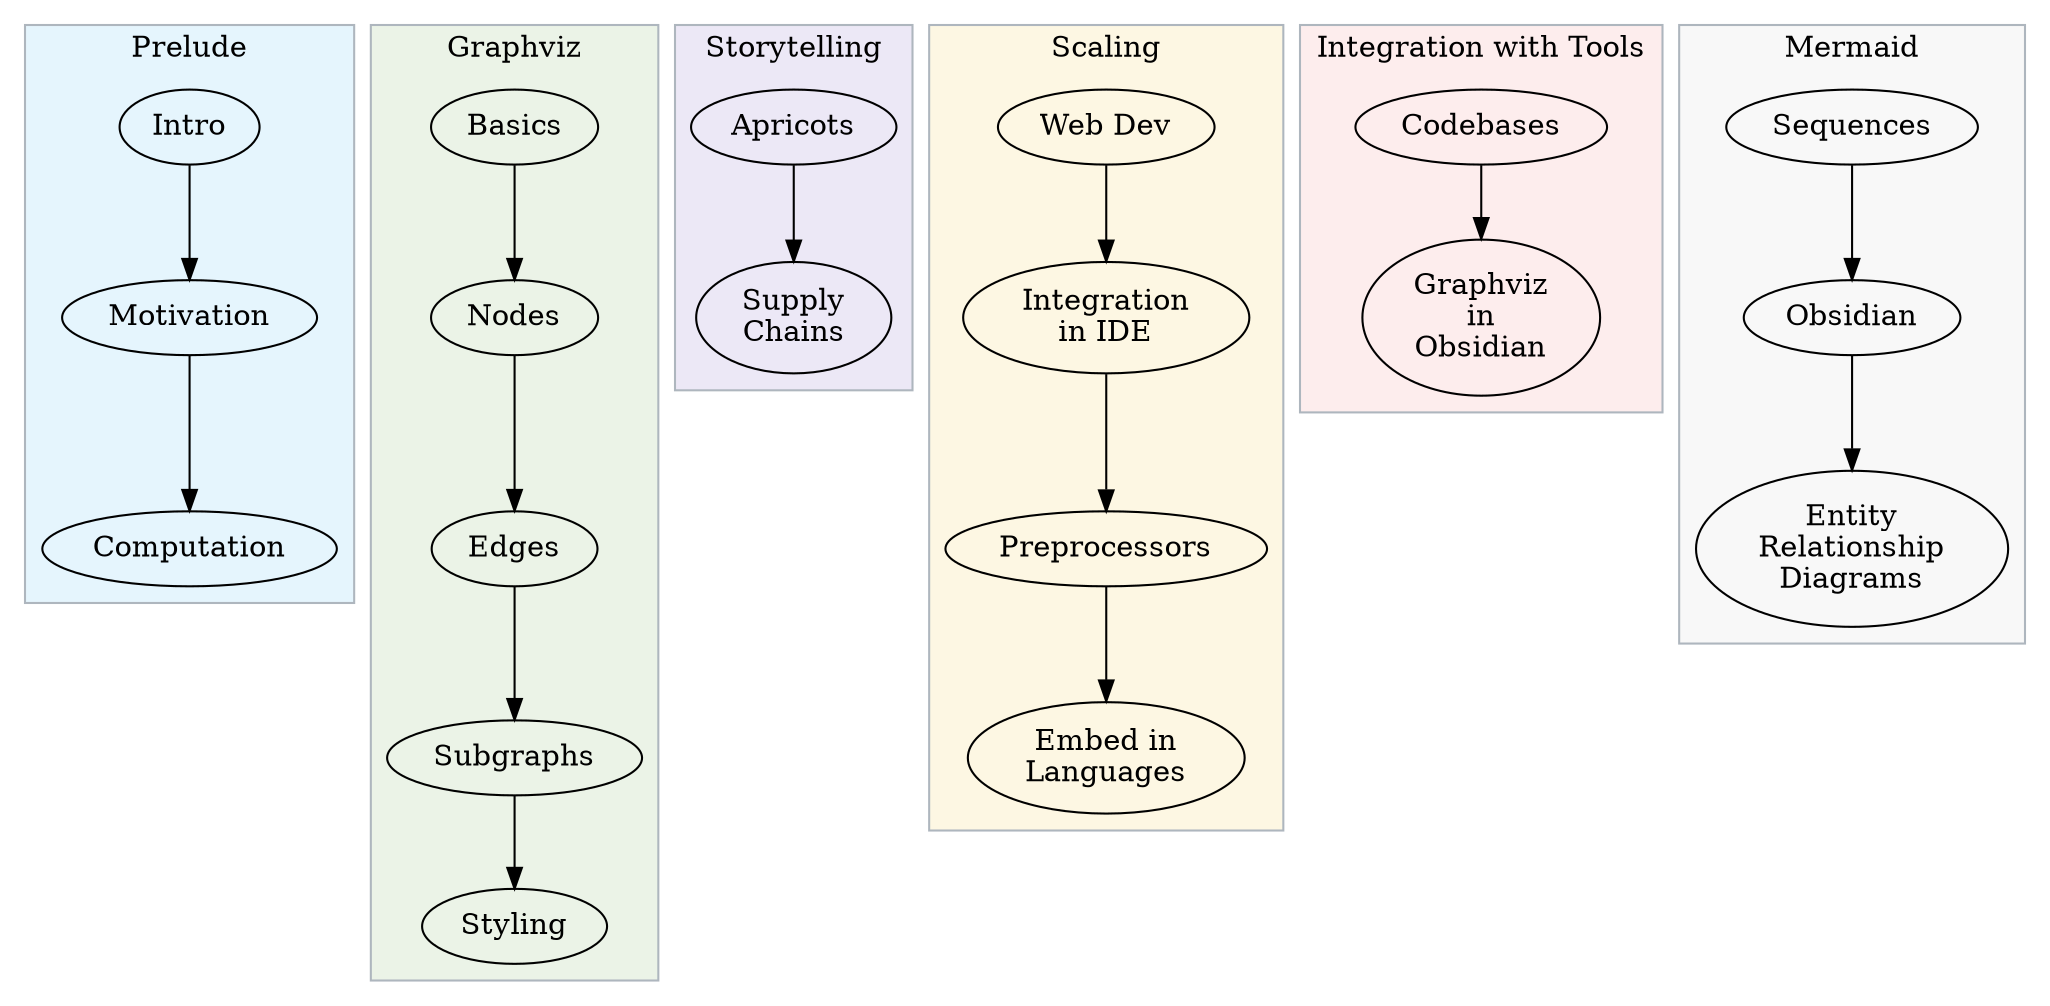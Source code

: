 digraph g {
  subgraph cluster_prelude {
    label="Prelude"
    style=rounded
    style=filled
    pencolor="#AEB6BE"
    bgcolor="#E5F5FD"
    intro [label="Intro"]
    motivation [label="Motivation"]
    computation [label="Computation"]
    intro -> motivation -> computation
  }
  
  subgraph cluster_graphviz {
    label="Graphviz"
    style=rounded
    style=filled
    pencolor="#AEB6BE"
    bgcolor="#EBF3E7"
    basics [label="Basics"]
    nodes [label="Nodes"]
    edges [label="Edges"]
    subgraphs [label="Subgraphs"]
    styling [label="Styling"]
    basics -> nodes -> edges -> subgraphs -> styling
  }
  subgraph cluster_storytelling {
    label="Storytelling"
    style=rounded
    style=filled
    pencolor="#AEB6BE"
    bgcolor="#ECE8F6"
    
    apricots [label="Apricots"]
    supply_chain [label="Supply\nChains"]
    apricots -> supply_chain
  }
    subgraph cluster_scaling {
    label="Scaling"
    style=rounded
    style=filled
    pencolor="#AEB6BE"
    bgcolor="#FDF7E3"
    illustration_through_web_dev [label="Web Dev"]
    ide [label="Integration\nin IDE"]
    preprocessors [label="Preprocessors"]
    language [label="Embed in\nLanguages"]
    illustration_through_web_dev -> ide -> preprocessors -> language
    
  }
  subgraph cluster_integration_with_tools {
    label="Integration with Tools"
    style=rounded
    style=filled
    pencolor="#AEB6BE"
    bgcolor="#FDEDED"
    codebase_inspection [label="Codebases"]
    graphviz_obsidian [label="Graphviz\nin\nObsidian"]
    codebase_inspection -> graphviz_obsidian
  }
  subgraph cluster_mermaid {
    label="Mermaid"
    style=rounded
    style=filled
    pencolor="#AEB6BE"
    bgcolor="#F8F8F8"
    sequence_diagrams [label="Sequences"]
    obsidian [label="Obsidian"]
    erd [label="Entity\nRelationship\nDiagrams"]
    sequence_diagrams -> obsidian -> erd
  }
}